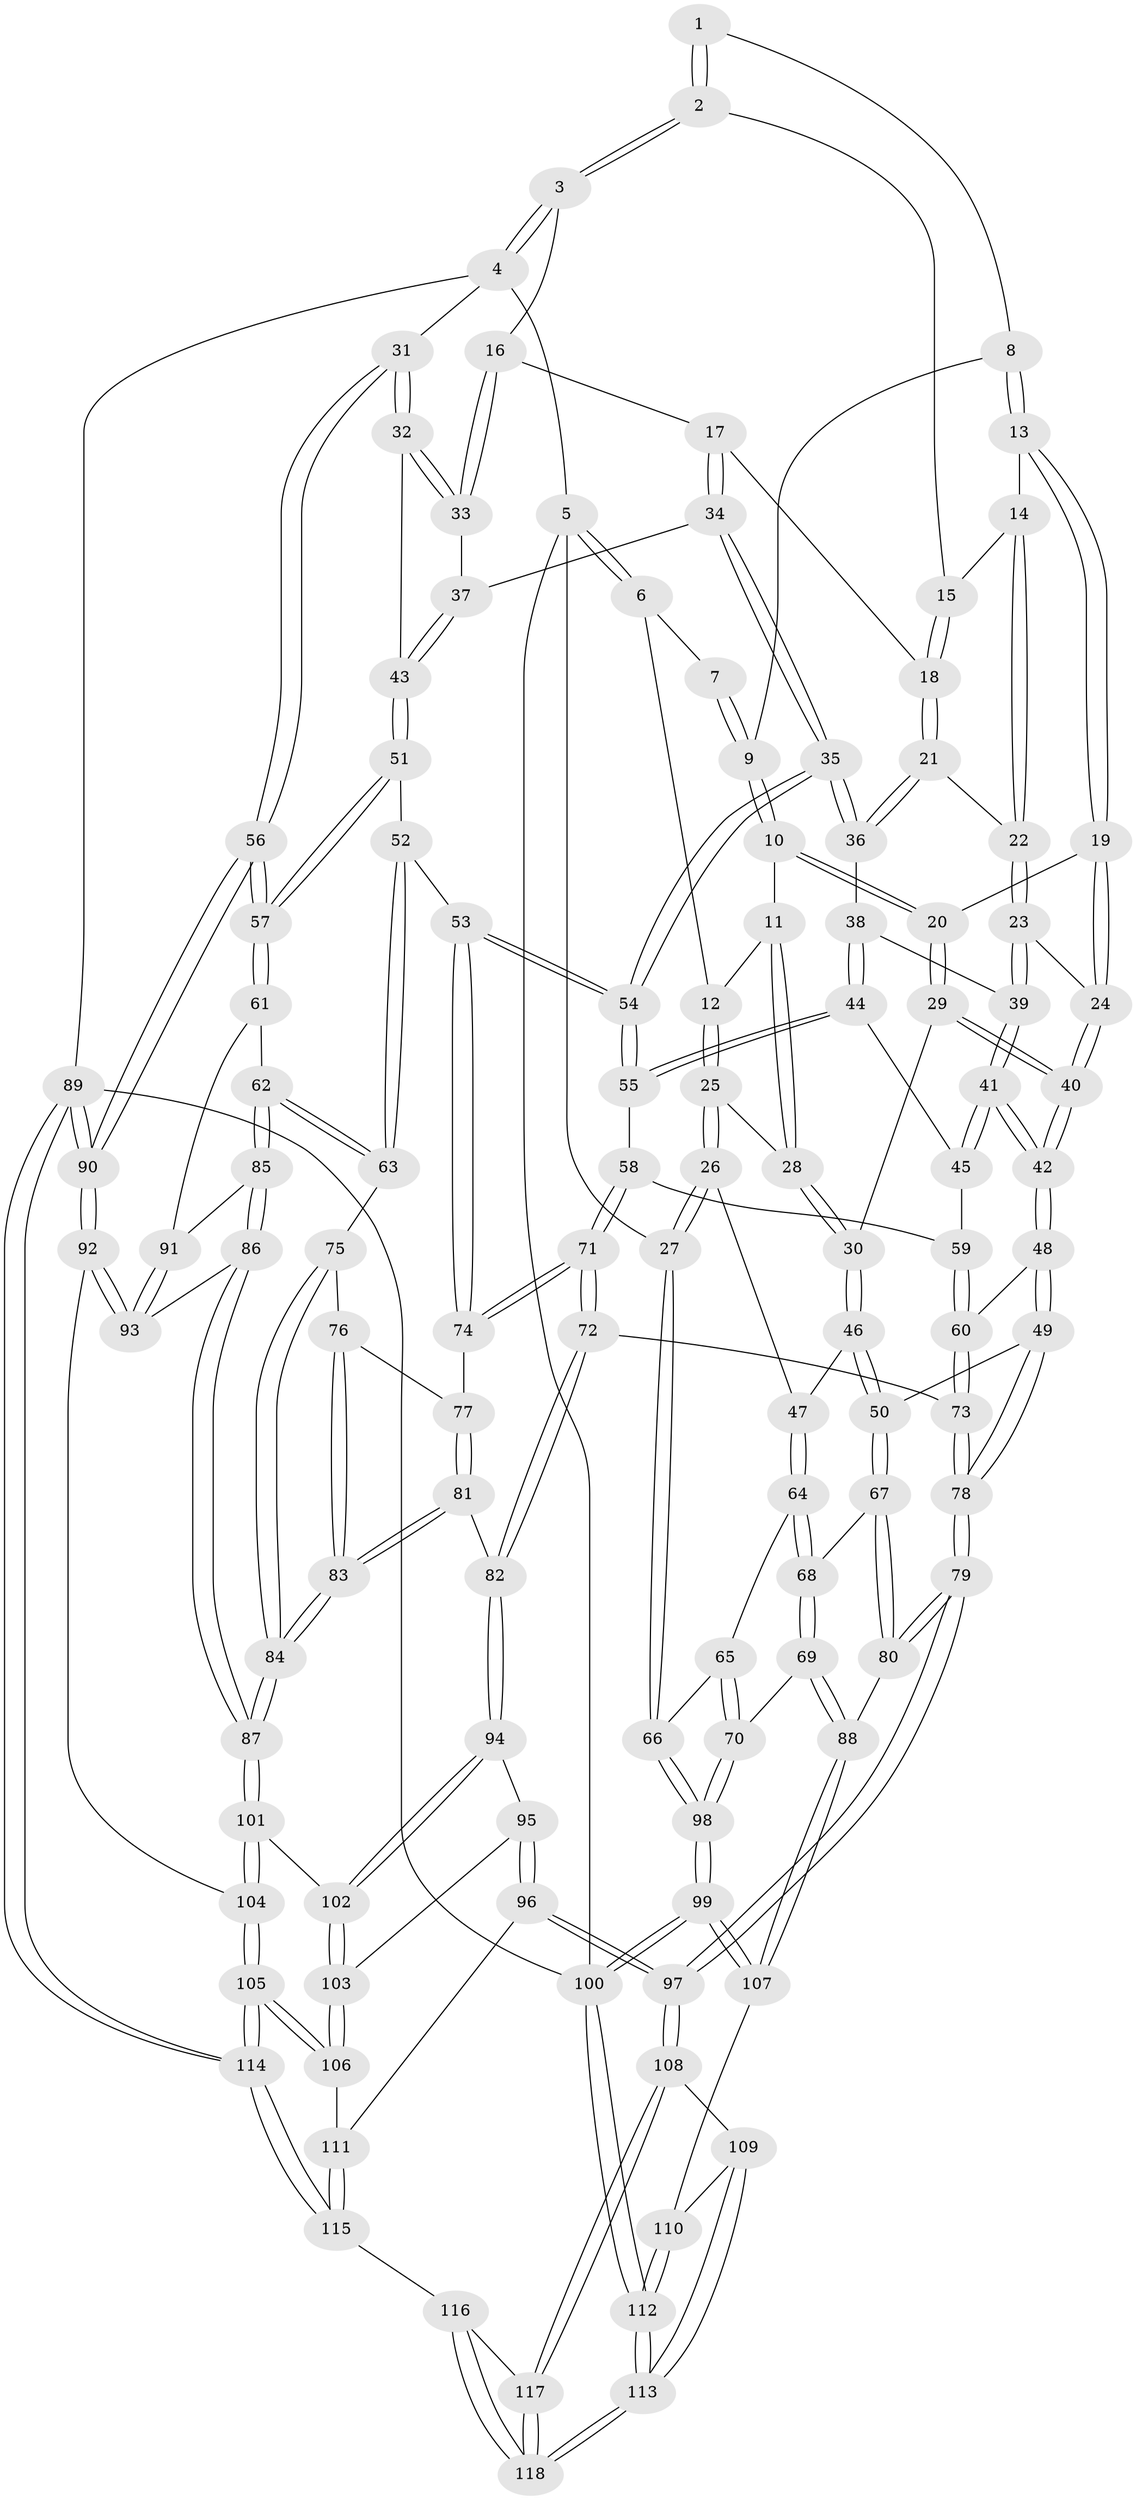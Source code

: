 // Generated by graph-tools (version 1.1) at 2025/03/03/09/25 03:03:17]
// undirected, 118 vertices, 292 edges
graph export_dot {
graph [start="1"]
  node [color=gray90,style=filled];
  1 [pos="+0.3512909903342305+0"];
  2 [pos="+0.7024604903650388+0"];
  3 [pos="+0.9118686207722998+0"];
  4 [pos="+1+0"];
  5 [pos="+0+0"];
  6 [pos="+0.05591802312024229+0"];
  7 [pos="+0.22905549005998288+0"];
  8 [pos="+0.4045841127202231+0.04653785027918307"];
  9 [pos="+0.3111111196572927+0.08110675993781429"];
  10 [pos="+0.29746881142245635+0.10878351195830936"];
  11 [pos="+0.181109171026334+0.08294495038043978"];
  12 [pos="+0.17886503055883374+0.08129327835259885"];
  13 [pos="+0.43017111123238344+0.07646833214977498"];
  14 [pos="+0.5990998407602766+0"];
  15 [pos="+0.6963019680142336+0"];
  16 [pos="+0.8339287373948489+0.14860534392010938"];
  17 [pos="+0.7293265345986683+0.16139272962083823"];
  18 [pos="+0.7189861618313895+0.1567652252763378"];
  19 [pos="+0.43166340743008+0.11607239469839034"];
  20 [pos="+0.3260530793645441+0.1756203177289723"];
  21 [pos="+0.6999501797243675+0.16783649299539766"];
  22 [pos="+0.5777442139217787+0.12125820189547434"];
  23 [pos="+0.5299895512580727+0.20058633914689694"];
  24 [pos="+0.5142160132076579+0.19538164908347405"];
  25 [pos="+0.06797287675896749+0.2108676030805493"];
  26 [pos="+0.006831618783296908+0.24779982908576667"];
  27 [pos="+0+0.19247638663376732"];
  28 [pos="+0.22851536682441592+0.20940748833198963"];
  29 [pos="+0.3151429177740839+0.22510867848437457"];
  30 [pos="+0.2708666724578717+0.2391214982820434"];
  31 [pos="+1+0.24682296056487252"];
  32 [pos="+0.9881428096184434+0.2506018387922926"];
  33 [pos="+0.8661088861422122+0.2132647828462796"];
  34 [pos="+0.7764922421434698+0.26629949693644644"];
  35 [pos="+0.7041289059959864+0.3406516223933172"];
  36 [pos="+0.6483119459663804+0.25629973205128964"];
  37 [pos="+0.8057800836164121+0.2573834265385173"];
  38 [pos="+0.5467713720670802+0.21963700559008406"];
  39 [pos="+0.531568404861816+0.20398616288476437"];
  40 [pos="+0.3524118845605252+0.2534469835670441"];
  41 [pos="+0.41744600537246107+0.36739913018327724"];
  42 [pos="+0.4029214646309778+0.3720521956104394"];
  43 [pos="+0.8611875976706365+0.3483394145042128"];
  44 [pos="+0.5460403623249674+0.3387365701951069"];
  45 [pos="+0.47956093036368835+0.3711740935865182"];
  46 [pos="+0.2227288695285676+0.3121326292619171"];
  47 [pos="+0.11829448765912544+0.354525477653292"];
  48 [pos="+0.37426257950795444+0.42442980083970916"];
  49 [pos="+0.37255760853046277+0.4259281321004029"];
  50 [pos="+0.32879763288211056+0.42241931819267553"];
  51 [pos="+0.8364132266290647+0.39536800121954213"];
  52 [pos="+0.8344267793689033+0.39657677126651264"];
  53 [pos="+0.7036315846145215+0.3599505402210147"];
  54 [pos="+0.7034288998387722+0.3596641905455965"];
  55 [pos="+0.6145193763026103+0.3822795980284691"];
  56 [pos="+1+0.4141208034568862"];
  57 [pos="+1+0.439233894096585"];
  58 [pos="+0.581078170441247+0.4271957988613302"];
  59 [pos="+0.5324900941828478+0.4287224710187219"];
  60 [pos="+0.49803165865393906+0.4804307532055029"];
  61 [pos="+1+0.4779250109299689"];
  62 [pos="+0.9190602613781643+0.5065676732597646"];
  63 [pos="+0.8415260996054098+0.48809926348670407"];
  64 [pos="+0.11862706549475328+0.35744907920948077"];
  65 [pos="+0.0814757279812253+0.3987810211066193"];
  66 [pos="+0+0.5136747076760829"];
  67 [pos="+0.20359565983271388+0.47655719578439626"];
  68 [pos="+0.1650062593389911+0.45620071934228396"];
  69 [pos="+0.012624969115987929+0.6095024485610113"];
  70 [pos="+0+0.6168809603835792"];
  71 [pos="+0.5929577826692298+0.5244982393270237"];
  72 [pos="+0.5906029076654343+0.5444765496843406"];
  73 [pos="+0.5311563822479977+0.5449565476886851"];
  74 [pos="+0.7039738034144425+0.39384278335554496"];
  75 [pos="+0.8391834924050373+0.490252472080413"];
  76 [pos="+0.7284188126193608+0.4859137074231201"];
  77 [pos="+0.7212385818746981+0.4805723734900102"];
  78 [pos="+0.37593426311592343+0.6579622915506761"];
  79 [pos="+0.36633232807498467+0.6798275481657966"];
  80 [pos="+0.263036764200969+0.6774883513342692"];
  81 [pos="+0.6382707608473729+0.5525963033573277"];
  82 [pos="+0.6090302486517796+0.5586616001814829"];
  83 [pos="+0.7759088728456498+0.6145869789580729"];
  84 [pos="+0.7939470460172723+0.63353640990947"];
  85 [pos="+0.886458288034474+0.5994857848727421"];
  86 [pos="+0.8232843292037235+0.643893865034707"];
  87 [pos="+0.8002714519033273+0.6524942207911992"];
  88 [pos="+0.24890724471907413+0.6836293706585942"];
  89 [pos="+1+1"];
  90 [pos="+1+0.849584695796756"];
  91 [pos="+0.9396279335116889+0.6017783878474051"];
  92 [pos="+1+0.8150812627519072"];
  93 [pos="+0.9835541765467356+0.665349238343432"];
  94 [pos="+0.6120940576085635+0.5988203992819492"];
  95 [pos="+0.5789202593213226+0.6539081128961747"];
  96 [pos="+0.4270742186877323+0.7494751527821433"];
  97 [pos="+0.42408775101388396+0.7488258488915447"];
  98 [pos="+0+0.648680240885755"];
  99 [pos="+0+1"];
  100 [pos="+0+1"];
  101 [pos="+0.7995762976264766+0.6548360280817436"];
  102 [pos="+0.7083320466995235+0.701297985104151"];
  103 [pos="+0.6698649231122895+0.7546310736384947"];
  104 [pos="+0.8531241186885047+0.7469942294790676"];
  105 [pos="+0.7441961332052485+0.9942387270040297"];
  106 [pos="+0.6537220889489278+0.7918899817116665"];
  107 [pos="+0.22107096649278873+0.7317065093485768"];
  108 [pos="+0.4153938552892426+0.7747706800760292"];
  109 [pos="+0.293657656980143+0.8761620580649836"];
  110 [pos="+0.24294297502067227+0.8477067863650595"];
  111 [pos="+0.44877442797014166+0.7605990523183774"];
  112 [pos="+0.04602149136118309+1"];
  113 [pos="+0.2105209473936929+1"];
  114 [pos="+0.757646297336458+1"];
  115 [pos="+0.6626312186264756+1"];
  116 [pos="+0.5373128284141104+1"];
  117 [pos="+0.4126481900789653+0.8004591242511688"];
  118 [pos="+0.292834887297585+1"];
  1 -- 2;
  1 -- 2;
  1 -- 8;
  2 -- 3;
  2 -- 3;
  2 -- 15;
  3 -- 4;
  3 -- 4;
  3 -- 16;
  4 -- 5;
  4 -- 31;
  4 -- 89;
  5 -- 6;
  5 -- 6;
  5 -- 27;
  5 -- 100;
  6 -- 7;
  6 -- 12;
  7 -- 9;
  7 -- 9;
  8 -- 9;
  8 -- 13;
  8 -- 13;
  9 -- 10;
  9 -- 10;
  10 -- 11;
  10 -- 20;
  10 -- 20;
  11 -- 12;
  11 -- 28;
  11 -- 28;
  12 -- 25;
  12 -- 25;
  13 -- 14;
  13 -- 19;
  13 -- 19;
  14 -- 15;
  14 -- 22;
  14 -- 22;
  15 -- 18;
  15 -- 18;
  16 -- 17;
  16 -- 33;
  16 -- 33;
  17 -- 18;
  17 -- 34;
  17 -- 34;
  18 -- 21;
  18 -- 21;
  19 -- 20;
  19 -- 24;
  19 -- 24;
  20 -- 29;
  20 -- 29;
  21 -- 22;
  21 -- 36;
  21 -- 36;
  22 -- 23;
  22 -- 23;
  23 -- 24;
  23 -- 39;
  23 -- 39;
  24 -- 40;
  24 -- 40;
  25 -- 26;
  25 -- 26;
  25 -- 28;
  26 -- 27;
  26 -- 27;
  26 -- 47;
  27 -- 66;
  27 -- 66;
  28 -- 30;
  28 -- 30;
  29 -- 30;
  29 -- 40;
  29 -- 40;
  30 -- 46;
  30 -- 46;
  31 -- 32;
  31 -- 32;
  31 -- 56;
  31 -- 56;
  32 -- 33;
  32 -- 33;
  32 -- 43;
  33 -- 37;
  34 -- 35;
  34 -- 35;
  34 -- 37;
  35 -- 36;
  35 -- 36;
  35 -- 54;
  35 -- 54;
  36 -- 38;
  37 -- 43;
  37 -- 43;
  38 -- 39;
  38 -- 44;
  38 -- 44;
  39 -- 41;
  39 -- 41;
  40 -- 42;
  40 -- 42;
  41 -- 42;
  41 -- 42;
  41 -- 45;
  41 -- 45;
  42 -- 48;
  42 -- 48;
  43 -- 51;
  43 -- 51;
  44 -- 45;
  44 -- 55;
  44 -- 55;
  45 -- 59;
  46 -- 47;
  46 -- 50;
  46 -- 50;
  47 -- 64;
  47 -- 64;
  48 -- 49;
  48 -- 49;
  48 -- 60;
  49 -- 50;
  49 -- 78;
  49 -- 78;
  50 -- 67;
  50 -- 67;
  51 -- 52;
  51 -- 57;
  51 -- 57;
  52 -- 53;
  52 -- 63;
  52 -- 63;
  53 -- 54;
  53 -- 54;
  53 -- 74;
  53 -- 74;
  54 -- 55;
  54 -- 55;
  55 -- 58;
  56 -- 57;
  56 -- 57;
  56 -- 90;
  56 -- 90;
  57 -- 61;
  57 -- 61;
  58 -- 59;
  58 -- 71;
  58 -- 71;
  59 -- 60;
  59 -- 60;
  60 -- 73;
  60 -- 73;
  61 -- 62;
  61 -- 91;
  62 -- 63;
  62 -- 63;
  62 -- 85;
  62 -- 85;
  63 -- 75;
  64 -- 65;
  64 -- 68;
  64 -- 68;
  65 -- 66;
  65 -- 70;
  65 -- 70;
  66 -- 98;
  66 -- 98;
  67 -- 68;
  67 -- 80;
  67 -- 80;
  68 -- 69;
  68 -- 69;
  69 -- 70;
  69 -- 88;
  69 -- 88;
  70 -- 98;
  70 -- 98;
  71 -- 72;
  71 -- 72;
  71 -- 74;
  71 -- 74;
  72 -- 73;
  72 -- 82;
  72 -- 82;
  73 -- 78;
  73 -- 78;
  74 -- 77;
  75 -- 76;
  75 -- 84;
  75 -- 84;
  76 -- 77;
  76 -- 83;
  76 -- 83;
  77 -- 81;
  77 -- 81;
  78 -- 79;
  78 -- 79;
  79 -- 80;
  79 -- 80;
  79 -- 97;
  79 -- 97;
  80 -- 88;
  81 -- 82;
  81 -- 83;
  81 -- 83;
  82 -- 94;
  82 -- 94;
  83 -- 84;
  83 -- 84;
  84 -- 87;
  84 -- 87;
  85 -- 86;
  85 -- 86;
  85 -- 91;
  86 -- 87;
  86 -- 87;
  86 -- 93;
  87 -- 101;
  87 -- 101;
  88 -- 107;
  88 -- 107;
  89 -- 90;
  89 -- 90;
  89 -- 114;
  89 -- 114;
  89 -- 100;
  90 -- 92;
  90 -- 92;
  91 -- 93;
  91 -- 93;
  92 -- 93;
  92 -- 93;
  92 -- 104;
  94 -- 95;
  94 -- 102;
  94 -- 102;
  95 -- 96;
  95 -- 96;
  95 -- 103;
  96 -- 97;
  96 -- 97;
  96 -- 111;
  97 -- 108;
  97 -- 108;
  98 -- 99;
  98 -- 99;
  99 -- 100;
  99 -- 100;
  99 -- 107;
  99 -- 107;
  100 -- 112;
  100 -- 112;
  101 -- 102;
  101 -- 104;
  101 -- 104;
  102 -- 103;
  102 -- 103;
  103 -- 106;
  103 -- 106;
  104 -- 105;
  104 -- 105;
  105 -- 106;
  105 -- 106;
  105 -- 114;
  105 -- 114;
  106 -- 111;
  107 -- 110;
  108 -- 109;
  108 -- 117;
  108 -- 117;
  109 -- 110;
  109 -- 113;
  109 -- 113;
  110 -- 112;
  110 -- 112;
  111 -- 115;
  111 -- 115;
  112 -- 113;
  112 -- 113;
  113 -- 118;
  113 -- 118;
  114 -- 115;
  114 -- 115;
  115 -- 116;
  116 -- 117;
  116 -- 118;
  116 -- 118;
  117 -- 118;
  117 -- 118;
}
